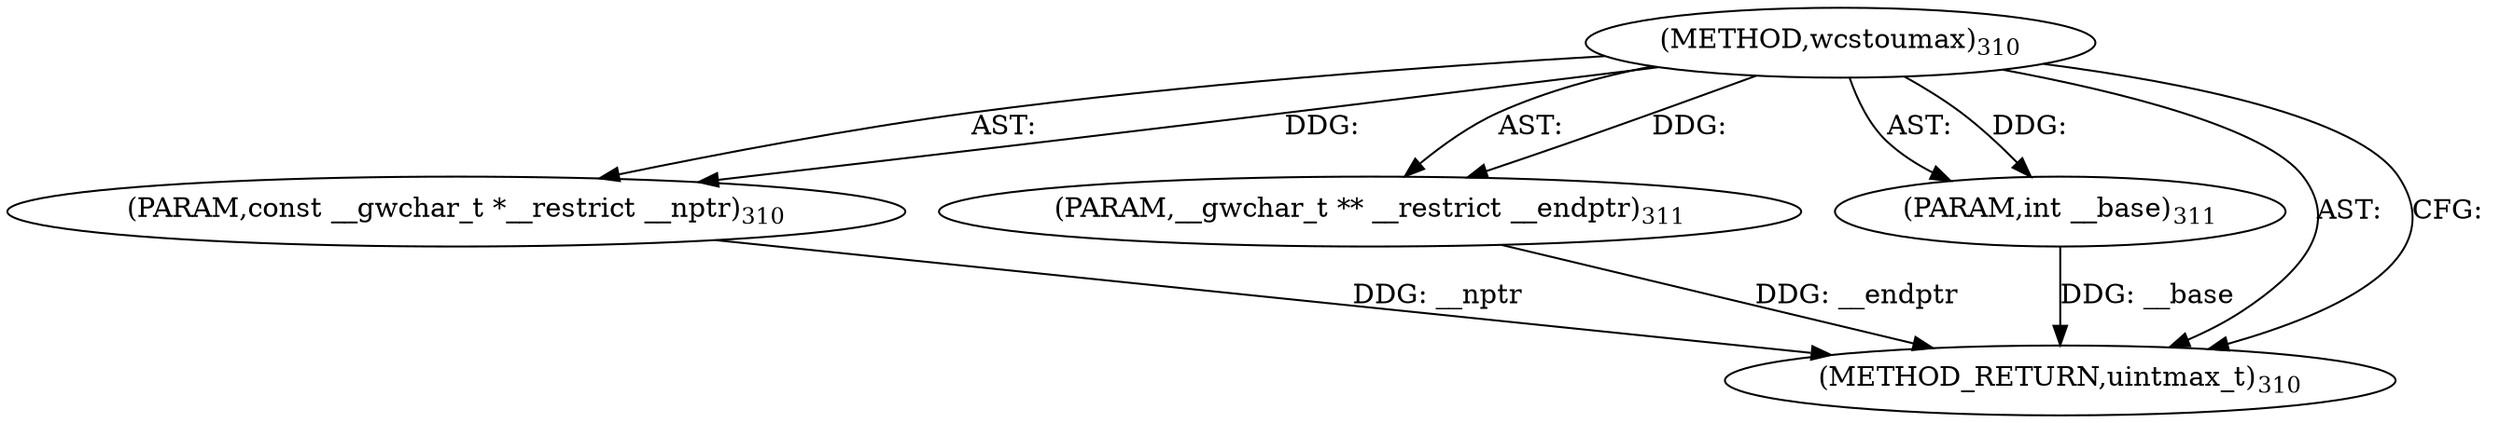 digraph "wcstoumax" {  
"8055" [label = <(METHOD,wcstoumax)<SUB>310</SUB>> ]
"8056" [label = <(PARAM,const __gwchar_t *__restrict __nptr)<SUB>310</SUB>> ]
"8057" [label = <(PARAM,__gwchar_t ** __restrict __endptr)<SUB>311</SUB>> ]
"8058" [label = <(PARAM,int __base)<SUB>311</SUB>> ]
"8059" [label = <(METHOD_RETURN,uintmax_t)<SUB>310</SUB>> ]
  "8055" -> "8056"  [ label = "AST: "] 
  "8055" -> "8057"  [ label = "AST: "] 
  "8055" -> "8058"  [ label = "AST: "] 
  "8055" -> "8059"  [ label = "AST: "] 
  "8055" -> "8059"  [ label = "CFG: "] 
  "8056" -> "8059"  [ label = "DDG: __nptr"] 
  "8057" -> "8059"  [ label = "DDG: __endptr"] 
  "8058" -> "8059"  [ label = "DDG: __base"] 
  "8055" -> "8056"  [ label = "DDG: "] 
  "8055" -> "8057"  [ label = "DDG: "] 
  "8055" -> "8058"  [ label = "DDG: "] 
}
